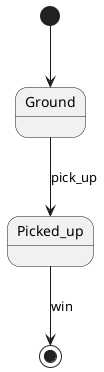 @startuml
'https://plantuml.com/state-diagram
scale 350 width


@startuml
[*] --> Ground
Ground --> Picked_up : pick_up

Picked_up --> [*] : win

@enduml